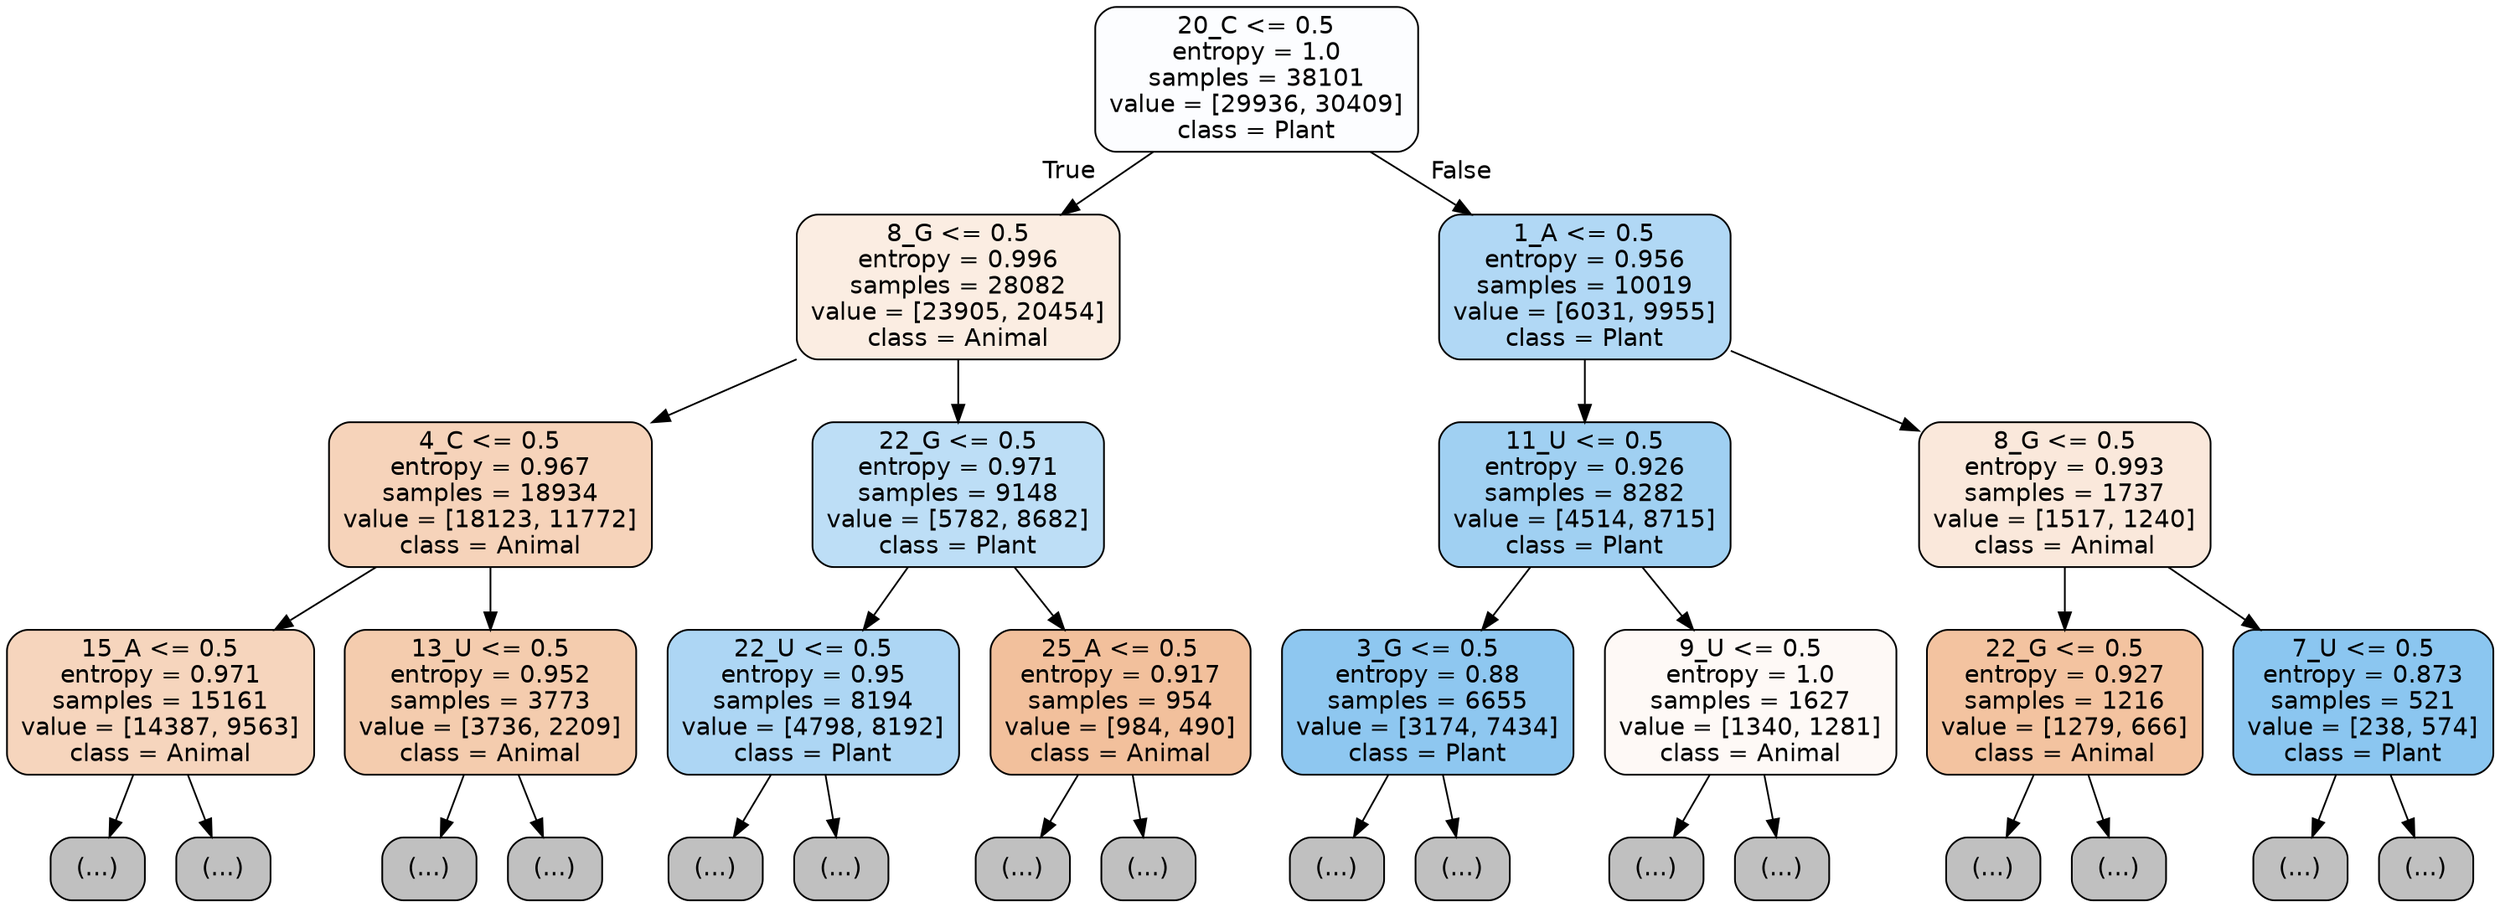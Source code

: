 digraph Tree {
node [shape=box, style="filled, rounded", color="black", fontname="helvetica"] ;
edge [fontname="helvetica"] ;
0 [label="20_C <= 0.5\nentropy = 1.0\nsamples = 38101\nvalue = [29936, 30409]\nclass = Plant", fillcolor="#fcfdff"] ;
1 [label="8_G <= 0.5\nentropy = 0.996\nsamples = 28082\nvalue = [23905, 20454]\nclass = Animal", fillcolor="#fbede2"] ;
0 -> 1 [labeldistance=2.5, labelangle=45, headlabel="True"] ;
2 [label="4_C <= 0.5\nentropy = 0.967\nsamples = 18934\nvalue = [18123, 11772]\nclass = Animal", fillcolor="#f6d3ba"] ;
1 -> 2 ;
3 [label="15_A <= 0.5\nentropy = 0.971\nsamples = 15161\nvalue = [14387, 9563]\nclass = Animal", fillcolor="#f6d5bd"] ;
2 -> 3 ;
4 [label="(...)", fillcolor="#C0C0C0"] ;
3 -> 4 ;
5557 [label="(...)", fillcolor="#C0C0C0"] ;
3 -> 5557 ;
7470 [label="13_U <= 0.5\nentropy = 0.952\nsamples = 3773\nvalue = [3736, 2209]\nclass = Animal", fillcolor="#f4ccae"] ;
2 -> 7470 ;
7471 [label="(...)", fillcolor="#C0C0C0"] ;
7470 -> 7471 ;
8894 [label="(...)", fillcolor="#C0C0C0"] ;
7470 -> 8894 ;
9419 [label="22_G <= 0.5\nentropy = 0.971\nsamples = 9148\nvalue = [5782, 8682]\nclass = Plant", fillcolor="#bddef6"] ;
1 -> 9419 ;
9420 [label="22_U <= 0.5\nentropy = 0.95\nsamples = 8194\nvalue = [4798, 8192]\nclass = Plant", fillcolor="#add6f4"] ;
9419 -> 9420 ;
9421 [label="(...)", fillcolor="#C0C0C0"] ;
9420 -> 9421 ;
12000 [label="(...)", fillcolor="#C0C0C0"] ;
9420 -> 12000 ;
12361 [label="25_A <= 0.5\nentropy = 0.917\nsamples = 954\nvalue = [984, 490]\nclass = Animal", fillcolor="#f2c09c"] ;
9419 -> 12361 ;
12362 [label="(...)", fillcolor="#C0C0C0"] ;
12361 -> 12362 ;
12803 [label="(...)", fillcolor="#C0C0C0"] ;
12361 -> 12803 ;
12808 [label="1_A <= 0.5\nentropy = 0.956\nsamples = 10019\nvalue = [6031, 9955]\nclass = Plant", fillcolor="#b1d8f5"] ;
0 -> 12808 [labeldistance=2.5, labelangle=-45, headlabel="False"] ;
12809 [label="11_U <= 0.5\nentropy = 0.926\nsamples = 8282\nvalue = [4514, 8715]\nclass = Plant", fillcolor="#a0d0f2"] ;
12808 -> 12809 ;
12810 [label="3_G <= 0.5\nentropy = 0.88\nsamples = 6655\nvalue = [3174, 7434]\nclass = Plant", fillcolor="#8ec7f0"] ;
12809 -> 12810 ;
12811 [label="(...)", fillcolor="#C0C0C0"] ;
12810 -> 12811 ;
14444 [label="(...)", fillcolor="#C0C0C0"] ;
12810 -> 14444 ;
14991 [label="9_U <= 0.5\nentropy = 1.0\nsamples = 1627\nvalue = [1340, 1281]\nclass = Animal", fillcolor="#fef9f6"] ;
12809 -> 14991 ;
14992 [label="(...)", fillcolor="#C0C0C0"] ;
14991 -> 14992 ;
15599 [label="(...)", fillcolor="#C0C0C0"] ;
14991 -> 15599 ;
15878 [label="8_G <= 0.5\nentropy = 0.993\nsamples = 1737\nvalue = [1517, 1240]\nclass = Animal", fillcolor="#fae8db"] ;
12808 -> 15878 ;
15879 [label="22_G <= 0.5\nentropy = 0.927\nsamples = 1216\nvalue = [1279, 666]\nclass = Animal", fillcolor="#f3c3a0"] ;
15878 -> 15879 ;
15880 [label="(...)", fillcolor="#C0C0C0"] ;
15879 -> 15880 ;
16423 [label="(...)", fillcolor="#C0C0C0"] ;
15879 -> 16423 ;
16512 [label="7_U <= 0.5\nentropy = 0.873\nsamples = 521\nvalue = [238, 574]\nclass = Plant", fillcolor="#8bc6f0"] ;
15878 -> 16512 ;
16513 [label="(...)", fillcolor="#C0C0C0"] ;
16512 -> 16513 ;
16652 [label="(...)", fillcolor="#C0C0C0"] ;
16512 -> 16652 ;
}